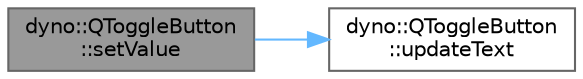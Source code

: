 digraph "dyno::QToggleButton::setValue"
{
 // LATEX_PDF_SIZE
  bgcolor="transparent";
  edge [fontname=Helvetica,fontsize=10,labelfontname=Helvetica,labelfontsize=10];
  node [fontname=Helvetica,fontsize=10,shape=box,height=0.2,width=0.4];
  rankdir="LR";
  Node1 [id="Node000001",label="dyno::QToggleButton\l::setValue",height=0.2,width=0.4,color="gray40", fillcolor="grey60", style="filled", fontcolor="black",tooltip=" "];
  Node1 -> Node2 [id="edge1_Node000001_Node000002",color="steelblue1",style="solid",tooltip=" "];
  Node2 [id="Node000002",label="dyno::QToggleButton\l::updateText",height=0.2,width=0.4,color="grey40", fillcolor="white", style="filled",URL="$classdyno_1_1_q_toggle_button.html#a87bc3624cc680535e21f2383c1b644f7",tooltip=" "];
}
